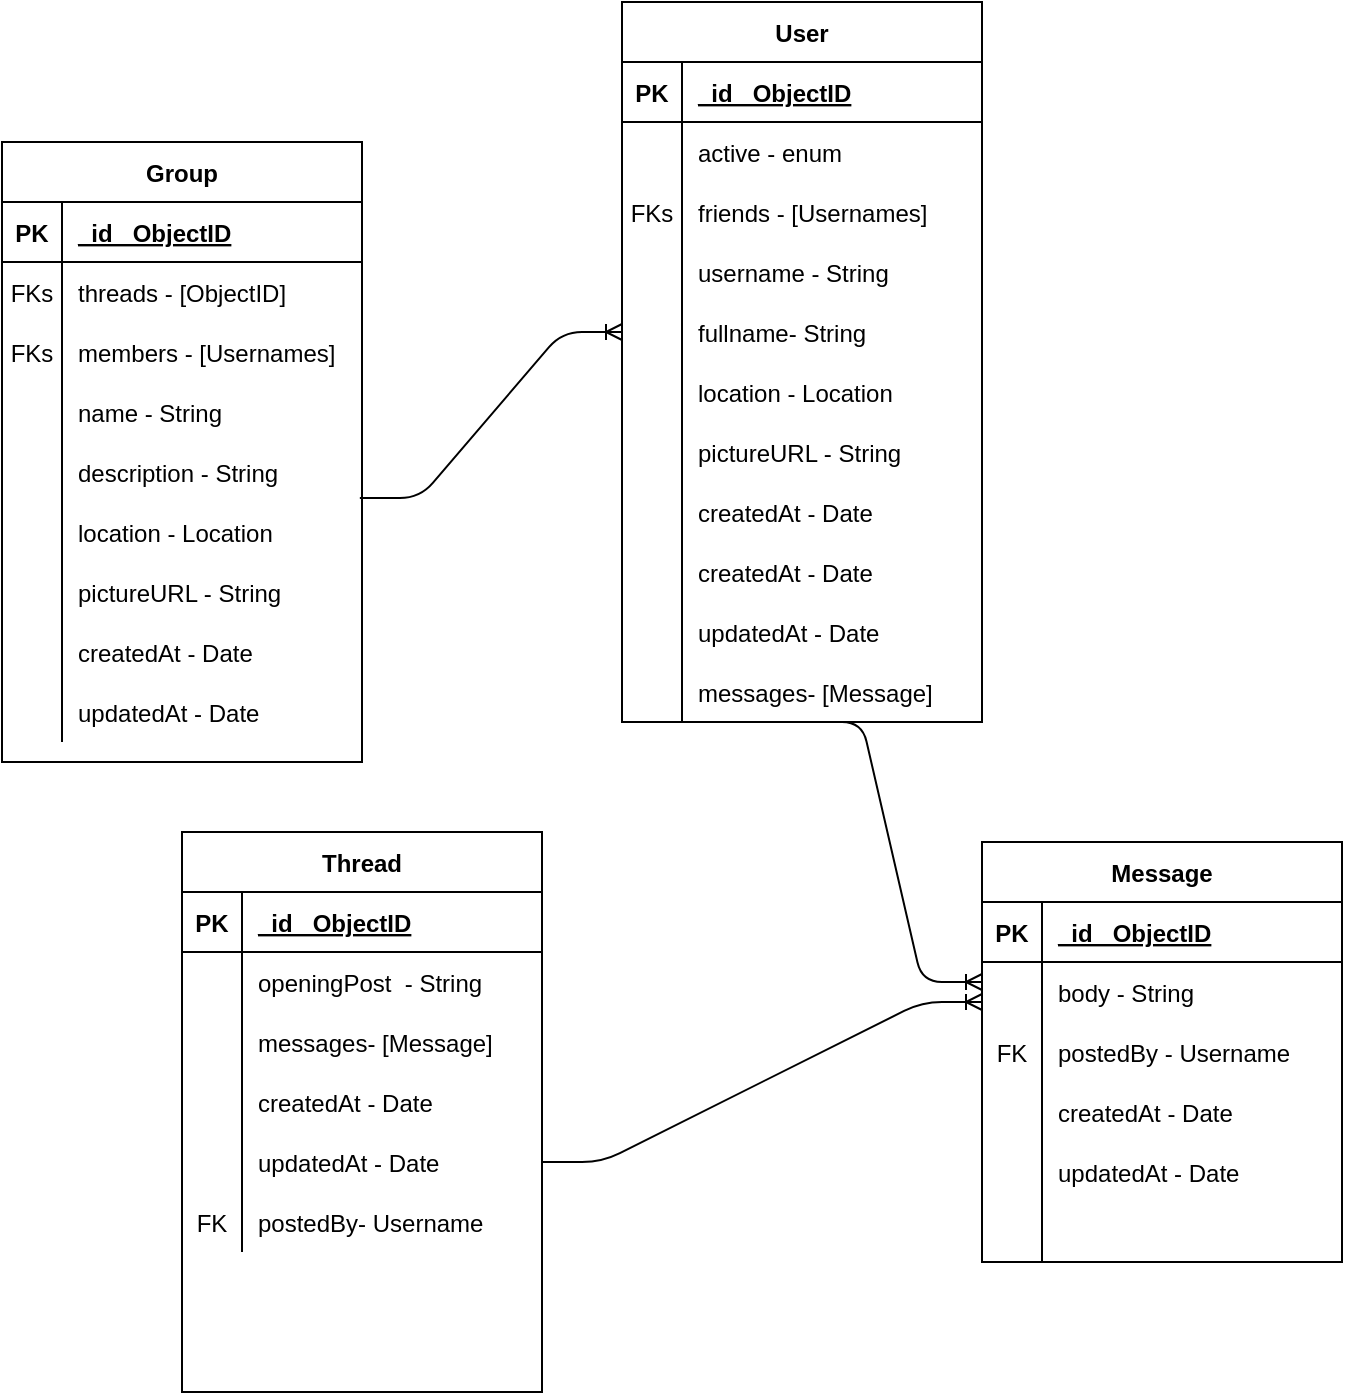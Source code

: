 <mxfile version="14.4.3" type="device"><diagram id="MwHKxe11C1ewT5rMlcyl" name="Page-1"><mxGraphModel dx="1662" dy="851" grid="1" gridSize="10" guides="1" tooltips="1" connect="1" arrows="1" fold="1" page="1" pageScale="1" pageWidth="827" pageHeight="1169" math="0" shadow="0"><root><mxCell id="0"/><mxCell id="1" parent="0"/><mxCell id="I4OSpHZ5wzzZOqAIPWtw-1" value="Group" style="shape=table;startSize=30;container=1;collapsible=1;childLayout=tableLayout;fixedRows=1;rowLines=0;fontStyle=1;align=center;resizeLast=1;" vertex="1" parent="1"><mxGeometry x="130" y="130" width="180" height="310" as="geometry"/></mxCell><mxCell id="I4OSpHZ5wzzZOqAIPWtw-2" value="" style="shape=partialRectangle;collapsible=0;dropTarget=0;pointerEvents=0;fillColor=none;top=0;left=0;bottom=1;right=0;points=[[0,0.5],[1,0.5]];portConstraint=eastwest;" vertex="1" parent="I4OSpHZ5wzzZOqAIPWtw-1"><mxGeometry y="30" width="180" height="30" as="geometry"/></mxCell><mxCell id="I4OSpHZ5wzzZOqAIPWtw-3" value="PK" style="shape=partialRectangle;connectable=0;fillColor=none;top=0;left=0;bottom=0;right=0;fontStyle=1;overflow=hidden;" vertex="1" parent="I4OSpHZ5wzzZOqAIPWtw-2"><mxGeometry width="30" height="30" as="geometry"/></mxCell><mxCell id="I4OSpHZ5wzzZOqAIPWtw-4" value="_id   ObjectID" style="shape=partialRectangle;connectable=0;fillColor=none;top=0;left=0;bottom=0;right=0;align=left;spacingLeft=6;fontStyle=5;overflow=hidden;" vertex="1" parent="I4OSpHZ5wzzZOqAIPWtw-2"><mxGeometry x="30" width="150" height="30" as="geometry"/></mxCell><mxCell id="I4OSpHZ5wzzZOqAIPWtw-5" value="" style="shape=partialRectangle;collapsible=0;dropTarget=0;pointerEvents=0;fillColor=none;top=0;left=0;bottom=0;right=0;points=[[0,0.5],[1,0.5]];portConstraint=eastwest;" vertex="1" parent="I4OSpHZ5wzzZOqAIPWtw-1"><mxGeometry y="60" width="180" height="30" as="geometry"/></mxCell><mxCell id="I4OSpHZ5wzzZOqAIPWtw-6" value="FKs" style="shape=partialRectangle;connectable=0;fillColor=none;top=0;left=0;bottom=0;right=0;editable=1;overflow=hidden;" vertex="1" parent="I4OSpHZ5wzzZOqAIPWtw-5"><mxGeometry width="30" height="30" as="geometry"/></mxCell><mxCell id="I4OSpHZ5wzzZOqAIPWtw-7" value="threads - [ObjectID] " style="shape=partialRectangle;connectable=0;fillColor=none;top=0;left=0;bottom=0;right=0;align=left;spacingLeft=6;overflow=hidden;" vertex="1" parent="I4OSpHZ5wzzZOqAIPWtw-5"><mxGeometry x="30" width="150" height="30" as="geometry"/></mxCell><mxCell id="I4OSpHZ5wzzZOqAIPWtw-8" value="" style="shape=partialRectangle;collapsible=0;dropTarget=0;pointerEvents=0;fillColor=none;top=0;left=0;bottom=0;right=0;points=[[0,0.5],[1,0.5]];portConstraint=eastwest;" vertex="1" parent="I4OSpHZ5wzzZOqAIPWtw-1"><mxGeometry y="90" width="180" height="30" as="geometry"/></mxCell><mxCell id="I4OSpHZ5wzzZOqAIPWtw-9" value="FKs" style="shape=partialRectangle;connectable=0;fillColor=none;top=0;left=0;bottom=0;right=0;editable=1;overflow=hidden;" vertex="1" parent="I4OSpHZ5wzzZOqAIPWtw-8"><mxGeometry width="30" height="30" as="geometry"/></mxCell><mxCell id="I4OSpHZ5wzzZOqAIPWtw-10" value="members - [Usernames]" style="shape=partialRectangle;connectable=0;fillColor=none;top=0;left=0;bottom=0;right=0;align=left;spacingLeft=6;overflow=hidden;" vertex="1" parent="I4OSpHZ5wzzZOqAIPWtw-8"><mxGeometry x="30" width="150" height="30" as="geometry"/></mxCell><mxCell id="I4OSpHZ5wzzZOqAIPWtw-11" value="" style="shape=partialRectangle;collapsible=0;dropTarget=0;pointerEvents=0;fillColor=none;top=0;left=0;bottom=0;right=0;points=[[0,0.5],[1,0.5]];portConstraint=eastwest;" vertex="1" parent="I4OSpHZ5wzzZOqAIPWtw-1"><mxGeometry y="120" width="180" height="30" as="geometry"/></mxCell><mxCell id="I4OSpHZ5wzzZOqAIPWtw-12" value="" style="shape=partialRectangle;connectable=0;fillColor=none;top=0;left=0;bottom=0;right=0;editable=1;overflow=hidden;" vertex="1" parent="I4OSpHZ5wzzZOqAIPWtw-11"><mxGeometry width="30" height="30" as="geometry"/></mxCell><mxCell id="I4OSpHZ5wzzZOqAIPWtw-13" value="name - String" style="shape=partialRectangle;connectable=0;fillColor=none;top=0;left=0;bottom=0;right=0;align=left;spacingLeft=6;overflow=hidden;" vertex="1" parent="I4OSpHZ5wzzZOqAIPWtw-11"><mxGeometry x="30" width="150" height="30" as="geometry"/></mxCell><mxCell id="I4OSpHZ5wzzZOqAIPWtw-17" value="" style="shape=partialRectangle;collapsible=0;dropTarget=0;pointerEvents=0;fillColor=none;top=0;left=0;bottom=0;right=0;points=[[0,0.5],[1,0.5]];portConstraint=eastwest;" vertex="1" parent="I4OSpHZ5wzzZOqAIPWtw-1"><mxGeometry y="150" width="180" height="30" as="geometry"/></mxCell><mxCell id="I4OSpHZ5wzzZOqAIPWtw-18" value="" style="shape=partialRectangle;connectable=0;fillColor=none;top=0;left=0;bottom=0;right=0;editable=1;overflow=hidden;" vertex="1" parent="I4OSpHZ5wzzZOqAIPWtw-17"><mxGeometry width="30" height="30" as="geometry"/></mxCell><mxCell id="I4OSpHZ5wzzZOqAIPWtw-19" value="description - String" style="shape=partialRectangle;connectable=0;fillColor=none;top=0;left=0;bottom=0;right=0;align=left;spacingLeft=6;overflow=hidden;" vertex="1" parent="I4OSpHZ5wzzZOqAIPWtw-17"><mxGeometry x="30" width="150" height="30" as="geometry"/></mxCell><mxCell id="I4OSpHZ5wzzZOqAIPWtw-20" value="" style="shape=partialRectangle;collapsible=0;dropTarget=0;pointerEvents=0;fillColor=none;top=0;left=0;bottom=0;right=0;points=[[0,0.5],[1,0.5]];portConstraint=eastwest;" vertex="1" parent="I4OSpHZ5wzzZOqAIPWtw-1"><mxGeometry y="180" width="180" height="30" as="geometry"/></mxCell><mxCell id="I4OSpHZ5wzzZOqAIPWtw-21" value="" style="shape=partialRectangle;connectable=0;fillColor=none;top=0;left=0;bottom=0;right=0;editable=1;overflow=hidden;" vertex="1" parent="I4OSpHZ5wzzZOqAIPWtw-20"><mxGeometry width="30" height="30" as="geometry"/></mxCell><mxCell id="I4OSpHZ5wzzZOqAIPWtw-22" value="location - Location" style="shape=partialRectangle;connectable=0;fillColor=none;top=0;left=0;bottom=0;right=0;align=left;spacingLeft=6;overflow=hidden;" vertex="1" parent="I4OSpHZ5wzzZOqAIPWtw-20"><mxGeometry x="30" width="150" height="30" as="geometry"/></mxCell><mxCell id="I4OSpHZ5wzzZOqAIPWtw-23" value="" style="shape=partialRectangle;collapsible=0;dropTarget=0;pointerEvents=0;fillColor=none;top=0;left=0;bottom=0;right=0;points=[[0,0.5],[1,0.5]];portConstraint=eastwest;" vertex="1" parent="I4OSpHZ5wzzZOqAIPWtw-1"><mxGeometry y="210" width="180" height="30" as="geometry"/></mxCell><mxCell id="I4OSpHZ5wzzZOqAIPWtw-24" value="" style="shape=partialRectangle;connectable=0;fillColor=none;top=0;left=0;bottom=0;right=0;editable=1;overflow=hidden;" vertex="1" parent="I4OSpHZ5wzzZOqAIPWtw-23"><mxGeometry width="30" height="30" as="geometry"/></mxCell><mxCell id="I4OSpHZ5wzzZOqAIPWtw-25" value="pictureURL - String" style="shape=partialRectangle;connectable=0;fillColor=none;top=0;left=0;bottom=0;right=0;align=left;spacingLeft=6;overflow=hidden;" vertex="1" parent="I4OSpHZ5wzzZOqAIPWtw-23"><mxGeometry x="30" width="150" height="30" as="geometry"/></mxCell><mxCell id="I4OSpHZ5wzzZOqAIPWtw-26" value="" style="shape=partialRectangle;collapsible=0;dropTarget=0;pointerEvents=0;fillColor=none;top=0;left=0;bottom=0;right=0;points=[[0,0.5],[1,0.5]];portConstraint=eastwest;" vertex="1" parent="I4OSpHZ5wzzZOqAIPWtw-1"><mxGeometry y="240" width="180" height="30" as="geometry"/></mxCell><mxCell id="I4OSpHZ5wzzZOqAIPWtw-27" value="" style="shape=partialRectangle;connectable=0;fillColor=none;top=0;left=0;bottom=0;right=0;editable=1;overflow=hidden;" vertex="1" parent="I4OSpHZ5wzzZOqAIPWtw-26"><mxGeometry width="30" height="30" as="geometry"/></mxCell><mxCell id="I4OSpHZ5wzzZOqAIPWtw-28" value="createdAt - Date" style="shape=partialRectangle;connectable=0;fillColor=none;top=0;left=0;bottom=0;right=0;align=left;spacingLeft=6;overflow=hidden;" vertex="1" parent="I4OSpHZ5wzzZOqAIPWtw-26"><mxGeometry x="30" width="150" height="30" as="geometry"/></mxCell><mxCell id="I4OSpHZ5wzzZOqAIPWtw-29" value="" style="shape=partialRectangle;collapsible=0;dropTarget=0;pointerEvents=0;fillColor=none;top=0;left=0;bottom=0;right=0;points=[[0,0.5],[1,0.5]];portConstraint=eastwest;" vertex="1" parent="I4OSpHZ5wzzZOqAIPWtw-1"><mxGeometry y="270" width="180" height="30" as="geometry"/></mxCell><mxCell id="I4OSpHZ5wzzZOqAIPWtw-30" value="" style="shape=partialRectangle;connectable=0;fillColor=none;top=0;left=0;bottom=0;right=0;editable=1;overflow=hidden;" vertex="1" parent="I4OSpHZ5wzzZOqAIPWtw-29"><mxGeometry width="30" height="30" as="geometry"/></mxCell><mxCell id="I4OSpHZ5wzzZOqAIPWtw-31" value="updatedAt - Date" style="shape=partialRectangle;connectable=0;fillColor=none;top=0;left=0;bottom=0;right=0;align=left;spacingLeft=6;overflow=hidden;" vertex="1" parent="I4OSpHZ5wzzZOqAIPWtw-29"><mxGeometry x="30" width="150" height="30" as="geometry"/></mxCell><mxCell id="I4OSpHZ5wzzZOqAIPWtw-32" value="User" style="shape=table;startSize=30;container=1;collapsible=1;childLayout=tableLayout;fixedRows=1;rowLines=0;fontStyle=1;align=center;resizeLast=1;" vertex="1" parent="1"><mxGeometry x="440" y="60" width="180" height="360" as="geometry"/></mxCell><mxCell id="I4OSpHZ5wzzZOqAIPWtw-33" value="" style="shape=partialRectangle;collapsible=0;dropTarget=0;pointerEvents=0;fillColor=none;top=0;left=0;bottom=1;right=0;points=[[0,0.5],[1,0.5]];portConstraint=eastwest;" vertex="1" parent="I4OSpHZ5wzzZOqAIPWtw-32"><mxGeometry y="30" width="180" height="30" as="geometry"/></mxCell><mxCell id="I4OSpHZ5wzzZOqAIPWtw-34" value="PK" style="shape=partialRectangle;connectable=0;fillColor=none;top=0;left=0;bottom=0;right=0;fontStyle=1;overflow=hidden;" vertex="1" parent="I4OSpHZ5wzzZOqAIPWtw-33"><mxGeometry width="30" height="30" as="geometry"/></mxCell><mxCell id="I4OSpHZ5wzzZOqAIPWtw-35" value="_id   ObjectID" style="shape=partialRectangle;connectable=0;fillColor=none;top=0;left=0;bottom=0;right=0;align=left;spacingLeft=6;fontStyle=5;overflow=hidden;" vertex="1" parent="I4OSpHZ5wzzZOqAIPWtw-33"><mxGeometry x="30" width="150" height="30" as="geometry"/></mxCell><mxCell id="I4OSpHZ5wzzZOqAIPWtw-36" value="" style="shape=partialRectangle;collapsible=0;dropTarget=0;pointerEvents=0;fillColor=none;top=0;left=0;bottom=0;right=0;points=[[0,0.5],[1,0.5]];portConstraint=eastwest;" vertex="1" parent="I4OSpHZ5wzzZOqAIPWtw-32"><mxGeometry y="60" width="180" height="30" as="geometry"/></mxCell><mxCell id="I4OSpHZ5wzzZOqAIPWtw-37" value="" style="shape=partialRectangle;connectable=0;fillColor=none;top=0;left=0;bottom=0;right=0;editable=1;overflow=hidden;" vertex="1" parent="I4OSpHZ5wzzZOqAIPWtw-36"><mxGeometry width="30" height="30" as="geometry"/></mxCell><mxCell id="I4OSpHZ5wzzZOqAIPWtw-38" value="active - enum " style="shape=partialRectangle;connectable=0;fillColor=none;top=0;left=0;bottom=0;right=0;align=left;spacingLeft=6;overflow=hidden;" vertex="1" parent="I4OSpHZ5wzzZOqAIPWtw-36"><mxGeometry x="30" width="150" height="30" as="geometry"/></mxCell><mxCell id="I4OSpHZ5wzzZOqAIPWtw-39" value="" style="shape=partialRectangle;collapsible=0;dropTarget=0;pointerEvents=0;fillColor=none;top=0;left=0;bottom=0;right=0;points=[[0,0.5],[1,0.5]];portConstraint=eastwest;" vertex="1" parent="I4OSpHZ5wzzZOqAIPWtw-32"><mxGeometry y="90" width="180" height="30" as="geometry"/></mxCell><mxCell id="I4OSpHZ5wzzZOqAIPWtw-40" value="FKs" style="shape=partialRectangle;connectable=0;fillColor=none;top=0;left=0;bottom=0;right=0;editable=1;overflow=hidden;" vertex="1" parent="I4OSpHZ5wzzZOqAIPWtw-39"><mxGeometry width="30" height="30" as="geometry"/></mxCell><mxCell id="I4OSpHZ5wzzZOqAIPWtw-41" value="friends - [Usernames]" style="shape=partialRectangle;connectable=0;fillColor=none;top=0;left=0;bottom=0;right=0;align=left;spacingLeft=6;overflow=hidden;" vertex="1" parent="I4OSpHZ5wzzZOqAIPWtw-39"><mxGeometry x="30" width="150" height="30" as="geometry"/></mxCell><mxCell id="I4OSpHZ5wzzZOqAIPWtw-42" value="" style="shape=partialRectangle;collapsible=0;dropTarget=0;pointerEvents=0;fillColor=none;top=0;left=0;bottom=0;right=0;points=[[0,0.5],[1,0.5]];portConstraint=eastwest;" vertex="1" parent="I4OSpHZ5wzzZOqAIPWtw-32"><mxGeometry y="120" width="180" height="30" as="geometry"/></mxCell><mxCell id="I4OSpHZ5wzzZOqAIPWtw-43" value="" style="shape=partialRectangle;connectable=0;fillColor=none;top=0;left=0;bottom=0;right=0;editable=1;overflow=hidden;" vertex="1" parent="I4OSpHZ5wzzZOqAIPWtw-42"><mxGeometry width="30" height="30" as="geometry"/></mxCell><mxCell id="I4OSpHZ5wzzZOqAIPWtw-44" value="username - String" style="shape=partialRectangle;connectable=0;fillColor=none;top=0;left=0;bottom=0;right=0;align=left;spacingLeft=6;overflow=hidden;" vertex="1" parent="I4OSpHZ5wzzZOqAIPWtw-42"><mxGeometry x="30" width="150" height="30" as="geometry"/></mxCell><mxCell id="I4OSpHZ5wzzZOqAIPWtw-45" value="" style="shape=partialRectangle;collapsible=0;dropTarget=0;pointerEvents=0;fillColor=none;top=0;left=0;bottom=0;right=0;points=[[0,0.5],[1,0.5]];portConstraint=eastwest;" vertex="1" parent="I4OSpHZ5wzzZOqAIPWtw-32"><mxGeometry y="150" width="180" height="30" as="geometry"/></mxCell><mxCell id="I4OSpHZ5wzzZOqAIPWtw-46" value="" style="shape=partialRectangle;connectable=0;fillColor=none;top=0;left=0;bottom=0;right=0;editable=1;overflow=hidden;" vertex="1" parent="I4OSpHZ5wzzZOqAIPWtw-45"><mxGeometry width="30" height="30" as="geometry"/></mxCell><mxCell id="I4OSpHZ5wzzZOqAIPWtw-47" value="fullname- String" style="shape=partialRectangle;connectable=0;fillColor=none;top=0;left=0;bottom=0;right=0;align=left;spacingLeft=6;overflow=hidden;" vertex="1" parent="I4OSpHZ5wzzZOqAIPWtw-45"><mxGeometry x="30" width="150" height="30" as="geometry"/></mxCell><mxCell id="I4OSpHZ5wzzZOqAIPWtw-48" value="" style="shape=partialRectangle;collapsible=0;dropTarget=0;pointerEvents=0;fillColor=none;top=0;left=0;bottom=0;right=0;points=[[0,0.5],[1,0.5]];portConstraint=eastwest;" vertex="1" parent="I4OSpHZ5wzzZOqAIPWtw-32"><mxGeometry y="180" width="180" height="30" as="geometry"/></mxCell><mxCell id="I4OSpHZ5wzzZOqAIPWtw-49" value="" style="shape=partialRectangle;connectable=0;fillColor=none;top=0;left=0;bottom=0;right=0;editable=1;overflow=hidden;" vertex="1" parent="I4OSpHZ5wzzZOqAIPWtw-48"><mxGeometry width="30" height="30" as="geometry"/></mxCell><mxCell id="I4OSpHZ5wzzZOqAIPWtw-50" value="location - Location" style="shape=partialRectangle;connectable=0;fillColor=none;top=0;left=0;bottom=0;right=0;align=left;spacingLeft=6;overflow=hidden;" vertex="1" parent="I4OSpHZ5wzzZOqAIPWtw-48"><mxGeometry x="30" width="150" height="30" as="geometry"/></mxCell><mxCell id="I4OSpHZ5wzzZOqAIPWtw-51" value="" style="shape=partialRectangle;collapsible=0;dropTarget=0;pointerEvents=0;fillColor=none;top=0;left=0;bottom=0;right=0;points=[[0,0.5],[1,0.5]];portConstraint=eastwest;" vertex="1" parent="I4OSpHZ5wzzZOqAIPWtw-32"><mxGeometry y="210" width="180" height="30" as="geometry"/></mxCell><mxCell id="I4OSpHZ5wzzZOqAIPWtw-52" value="" style="shape=partialRectangle;connectable=0;fillColor=none;top=0;left=0;bottom=0;right=0;editable=1;overflow=hidden;" vertex="1" parent="I4OSpHZ5wzzZOqAIPWtw-51"><mxGeometry width="30" height="30" as="geometry"/></mxCell><mxCell id="I4OSpHZ5wzzZOqAIPWtw-53" value="pictureURL - String" style="shape=partialRectangle;connectable=0;fillColor=none;top=0;left=0;bottom=0;right=0;align=left;spacingLeft=6;overflow=hidden;" vertex="1" parent="I4OSpHZ5wzzZOqAIPWtw-51"><mxGeometry x="30" width="150" height="30" as="geometry"/></mxCell><mxCell id="I4OSpHZ5wzzZOqAIPWtw-62" value="" style="shape=partialRectangle;collapsible=0;dropTarget=0;pointerEvents=0;fillColor=none;top=0;left=0;bottom=0;right=0;points=[[0,0.5],[1,0.5]];portConstraint=eastwest;" vertex="1" parent="I4OSpHZ5wzzZOqAIPWtw-32"><mxGeometry y="240" width="180" height="30" as="geometry"/></mxCell><mxCell id="I4OSpHZ5wzzZOqAIPWtw-63" value="" style="shape=partialRectangle;connectable=0;fillColor=none;top=0;left=0;bottom=0;right=0;editable=1;overflow=hidden;" vertex="1" parent="I4OSpHZ5wzzZOqAIPWtw-62"><mxGeometry width="30" height="30" as="geometry"/></mxCell><mxCell id="I4OSpHZ5wzzZOqAIPWtw-64" value="createdAt - Date" style="shape=partialRectangle;connectable=0;fillColor=none;top=0;left=0;bottom=0;right=0;align=left;spacingLeft=6;overflow=hidden;" vertex="1" parent="I4OSpHZ5wzzZOqAIPWtw-62"><mxGeometry x="30" width="150" height="30" as="geometry"/></mxCell><mxCell id="I4OSpHZ5wzzZOqAIPWtw-54" value="" style="shape=partialRectangle;collapsible=0;dropTarget=0;pointerEvents=0;fillColor=none;top=0;left=0;bottom=0;right=0;points=[[0,0.5],[1,0.5]];portConstraint=eastwest;" vertex="1" parent="I4OSpHZ5wzzZOqAIPWtw-32"><mxGeometry y="270" width="180" height="30" as="geometry"/></mxCell><mxCell id="I4OSpHZ5wzzZOqAIPWtw-55" value="" style="shape=partialRectangle;connectable=0;fillColor=none;top=0;left=0;bottom=0;right=0;editable=1;overflow=hidden;" vertex="1" parent="I4OSpHZ5wzzZOqAIPWtw-54"><mxGeometry width="30" height="30" as="geometry"/></mxCell><mxCell id="I4OSpHZ5wzzZOqAIPWtw-56" value="createdAt - Date" style="shape=partialRectangle;connectable=0;fillColor=none;top=0;left=0;bottom=0;right=0;align=left;spacingLeft=6;overflow=hidden;" vertex="1" parent="I4OSpHZ5wzzZOqAIPWtw-54"><mxGeometry x="30" width="150" height="30" as="geometry"/></mxCell><mxCell id="I4OSpHZ5wzzZOqAIPWtw-57" value="" style="shape=partialRectangle;collapsible=0;dropTarget=0;pointerEvents=0;fillColor=none;top=0;left=0;bottom=0;right=0;points=[[0,0.5],[1,0.5]];portConstraint=eastwest;" vertex="1" parent="I4OSpHZ5wzzZOqAIPWtw-32"><mxGeometry y="300" width="180" height="30" as="geometry"/></mxCell><mxCell id="I4OSpHZ5wzzZOqAIPWtw-58" value="" style="shape=partialRectangle;connectable=0;fillColor=none;top=0;left=0;bottom=0;right=0;editable=1;overflow=hidden;" vertex="1" parent="I4OSpHZ5wzzZOqAIPWtw-57"><mxGeometry width="30" height="30" as="geometry"/></mxCell><mxCell id="I4OSpHZ5wzzZOqAIPWtw-59" value="updatedAt - Date" style="shape=partialRectangle;connectable=0;fillColor=none;top=0;left=0;bottom=0;right=0;align=left;spacingLeft=6;overflow=hidden;" vertex="1" parent="I4OSpHZ5wzzZOqAIPWtw-57"><mxGeometry x="30" width="150" height="30" as="geometry"/></mxCell><mxCell id="I4OSpHZ5wzzZOqAIPWtw-120" value="" style="shape=partialRectangle;collapsible=0;dropTarget=0;pointerEvents=0;fillColor=none;top=0;left=0;bottom=0;right=0;points=[[0,0.5],[1,0.5]];portConstraint=eastwest;" vertex="1" parent="I4OSpHZ5wzzZOqAIPWtw-32"><mxGeometry y="330" width="180" height="30" as="geometry"/></mxCell><mxCell id="I4OSpHZ5wzzZOqAIPWtw-121" value="" style="shape=partialRectangle;connectable=0;fillColor=none;top=0;left=0;bottom=0;right=0;editable=1;overflow=hidden;" vertex="1" parent="I4OSpHZ5wzzZOqAIPWtw-120"><mxGeometry width="30" height="30" as="geometry"/></mxCell><mxCell id="I4OSpHZ5wzzZOqAIPWtw-122" value="messages- [Message]" style="shape=partialRectangle;connectable=0;fillColor=none;top=0;left=0;bottom=0;right=0;align=left;spacingLeft=6;overflow=hidden;" vertex="1" parent="I4OSpHZ5wzzZOqAIPWtw-120"><mxGeometry x="30" width="150" height="30" as="geometry"/></mxCell><mxCell id="I4OSpHZ5wzzZOqAIPWtw-60" value="" style="edgeStyle=entityRelationEdgeStyle;fontSize=12;html=1;endArrow=ERoneToMany;exitX=0.994;exitY=-0.067;exitDx=0;exitDy=0;exitPerimeter=0;entryX=0;entryY=0.5;entryDx=0;entryDy=0;" edge="1" parent="1" source="I4OSpHZ5wzzZOqAIPWtw-20" target="I4OSpHZ5wzzZOqAIPWtw-45"><mxGeometry width="100" height="100" relative="1" as="geometry"><mxPoint x="330" y="310" as="sourcePoint"/><mxPoint x="430" y="210" as="targetPoint"/></mxGeometry></mxCell><mxCell id="I4OSpHZ5wzzZOqAIPWtw-65" value="Thread" style="shape=table;startSize=30;container=1;collapsible=1;childLayout=tableLayout;fixedRows=1;rowLines=0;fontStyle=1;align=center;resizeLast=1;" vertex="1" parent="1"><mxGeometry x="220" y="475" width="180" height="280" as="geometry"/></mxCell><mxCell id="I4OSpHZ5wzzZOqAIPWtw-66" value="" style="shape=partialRectangle;collapsible=0;dropTarget=0;pointerEvents=0;fillColor=none;top=0;left=0;bottom=1;right=0;points=[[0,0.5],[1,0.5]];portConstraint=eastwest;" vertex="1" parent="I4OSpHZ5wzzZOqAIPWtw-65"><mxGeometry y="30" width="180" height="30" as="geometry"/></mxCell><mxCell id="I4OSpHZ5wzzZOqAIPWtw-67" value="PK" style="shape=partialRectangle;connectable=0;fillColor=none;top=0;left=0;bottom=0;right=0;fontStyle=1;overflow=hidden;" vertex="1" parent="I4OSpHZ5wzzZOqAIPWtw-66"><mxGeometry width="30" height="30" as="geometry"/></mxCell><mxCell id="I4OSpHZ5wzzZOqAIPWtw-68" value="_id   ObjectID" style="shape=partialRectangle;connectable=0;fillColor=none;top=0;left=0;bottom=0;right=0;align=left;spacingLeft=6;fontStyle=5;overflow=hidden;" vertex="1" parent="I4OSpHZ5wzzZOqAIPWtw-66"><mxGeometry x="30" width="150" height="30" as="geometry"/></mxCell><mxCell id="I4OSpHZ5wzzZOqAIPWtw-69" value="" style="shape=partialRectangle;collapsible=0;dropTarget=0;pointerEvents=0;fillColor=none;top=0;left=0;bottom=0;right=0;points=[[0,0.5],[1,0.5]];portConstraint=eastwest;" vertex="1" parent="I4OSpHZ5wzzZOqAIPWtw-65"><mxGeometry y="60" width="180" height="30" as="geometry"/></mxCell><mxCell id="I4OSpHZ5wzzZOqAIPWtw-70" value="" style="shape=partialRectangle;connectable=0;fillColor=none;top=0;left=0;bottom=0;right=0;editable=1;overflow=hidden;" vertex="1" parent="I4OSpHZ5wzzZOqAIPWtw-69"><mxGeometry width="30" height="30" as="geometry"/></mxCell><mxCell id="I4OSpHZ5wzzZOqAIPWtw-71" value="openingPost  - String" style="shape=partialRectangle;connectable=0;fillColor=none;top=0;left=0;bottom=0;right=0;align=left;spacingLeft=6;overflow=hidden;" vertex="1" parent="I4OSpHZ5wzzZOqAIPWtw-69"><mxGeometry x="30" width="150" height="30" as="geometry"/></mxCell><mxCell id="I4OSpHZ5wzzZOqAIPWtw-72" value="" style="shape=partialRectangle;collapsible=0;dropTarget=0;pointerEvents=0;fillColor=none;top=0;left=0;bottom=0;right=0;points=[[0,0.5],[1,0.5]];portConstraint=eastwest;" vertex="1" parent="I4OSpHZ5wzzZOqAIPWtw-65"><mxGeometry y="90" width="180" height="30" as="geometry"/></mxCell><mxCell id="I4OSpHZ5wzzZOqAIPWtw-73" value="" style="shape=partialRectangle;connectable=0;fillColor=none;top=0;left=0;bottom=0;right=0;editable=1;overflow=hidden;" vertex="1" parent="I4OSpHZ5wzzZOqAIPWtw-72"><mxGeometry width="30" height="30" as="geometry"/></mxCell><mxCell id="I4OSpHZ5wzzZOqAIPWtw-74" value="messages- [Message]" style="shape=partialRectangle;connectable=0;fillColor=none;top=0;left=0;bottom=0;right=0;align=left;spacingLeft=6;overflow=hidden;" vertex="1" parent="I4OSpHZ5wzzZOqAIPWtw-72"><mxGeometry x="30" width="150" height="30" as="geometry"/></mxCell><mxCell id="I4OSpHZ5wzzZOqAIPWtw-75" value="" style="shape=partialRectangle;collapsible=0;dropTarget=0;pointerEvents=0;fillColor=none;top=0;left=0;bottom=0;right=0;points=[[0,0.5],[1,0.5]];portConstraint=eastwest;" vertex="1" parent="I4OSpHZ5wzzZOqAIPWtw-65"><mxGeometry y="120" width="180" height="30" as="geometry"/></mxCell><mxCell id="I4OSpHZ5wzzZOqAIPWtw-76" value="" style="shape=partialRectangle;connectable=0;fillColor=none;top=0;left=0;bottom=0;right=0;editable=1;overflow=hidden;" vertex="1" parent="I4OSpHZ5wzzZOqAIPWtw-75"><mxGeometry width="30" height="30" as="geometry"/></mxCell><mxCell id="I4OSpHZ5wzzZOqAIPWtw-77" value="createdAt - Date" style="shape=partialRectangle;connectable=0;fillColor=none;top=0;left=0;bottom=0;right=0;align=left;spacingLeft=6;overflow=hidden;" vertex="1" parent="I4OSpHZ5wzzZOqAIPWtw-75"><mxGeometry x="30" width="150" height="30" as="geometry"/></mxCell><mxCell id="I4OSpHZ5wzzZOqAIPWtw-108" value="" style="shape=partialRectangle;collapsible=0;dropTarget=0;pointerEvents=0;fillColor=none;top=0;left=0;bottom=0;right=0;points=[[0,0.5],[1,0.5]];portConstraint=eastwest;" vertex="1" parent="I4OSpHZ5wzzZOqAIPWtw-65"><mxGeometry y="150" width="180" height="30" as="geometry"/></mxCell><mxCell id="I4OSpHZ5wzzZOqAIPWtw-109" value="" style="shape=partialRectangle;connectable=0;fillColor=none;top=0;left=0;bottom=0;right=0;editable=1;overflow=hidden;" vertex="1" parent="I4OSpHZ5wzzZOqAIPWtw-108"><mxGeometry width="30" height="30" as="geometry"/></mxCell><mxCell id="I4OSpHZ5wzzZOqAIPWtw-110" value="updatedAt - Date" style="shape=partialRectangle;connectable=0;fillColor=none;top=0;left=0;bottom=0;right=0;align=left;spacingLeft=6;overflow=hidden;" vertex="1" parent="I4OSpHZ5wzzZOqAIPWtw-108"><mxGeometry x="30" width="150" height="30" as="geometry"/></mxCell><mxCell id="I4OSpHZ5wzzZOqAIPWtw-111" value="" style="shape=partialRectangle;collapsible=0;dropTarget=0;pointerEvents=0;fillColor=none;top=0;left=0;bottom=0;right=0;points=[[0,0.5],[1,0.5]];portConstraint=eastwest;" vertex="1" parent="I4OSpHZ5wzzZOqAIPWtw-65"><mxGeometry y="180" width="180" height="30" as="geometry"/></mxCell><mxCell id="I4OSpHZ5wzzZOqAIPWtw-112" value="FK" style="shape=partialRectangle;connectable=0;fillColor=none;top=0;left=0;bottom=0;right=0;editable=1;overflow=hidden;" vertex="1" parent="I4OSpHZ5wzzZOqAIPWtw-111"><mxGeometry width="30" height="30" as="geometry"/></mxCell><mxCell id="I4OSpHZ5wzzZOqAIPWtw-113" value="postedBy- Username" style="shape=partialRectangle;connectable=0;fillColor=none;top=0;left=0;bottom=0;right=0;align=left;spacingLeft=6;overflow=hidden;" vertex="1" parent="I4OSpHZ5wzzZOqAIPWtw-111"><mxGeometry x="30" width="150" height="30" as="geometry"/></mxCell><mxCell id="I4OSpHZ5wzzZOqAIPWtw-91" value="Message" style="shape=table;startSize=30;container=1;collapsible=1;childLayout=tableLayout;fixedRows=1;rowLines=0;fontStyle=1;align=center;resizeLast=1;" vertex="1" parent="1"><mxGeometry x="620" y="480" width="180" height="210" as="geometry"><mxRectangle x="620" y="460" width="80" height="30" as="alternateBounds"/></mxGeometry></mxCell><mxCell id="I4OSpHZ5wzzZOqAIPWtw-92" value="" style="shape=partialRectangle;collapsible=0;dropTarget=0;pointerEvents=0;fillColor=none;top=0;left=0;bottom=1;right=0;points=[[0,0.5],[1,0.5]];portConstraint=eastwest;" vertex="1" parent="I4OSpHZ5wzzZOqAIPWtw-91"><mxGeometry y="30" width="180" height="30" as="geometry"/></mxCell><mxCell id="I4OSpHZ5wzzZOqAIPWtw-93" value="PK" style="shape=partialRectangle;connectable=0;fillColor=none;top=0;left=0;bottom=0;right=0;fontStyle=1;overflow=hidden;" vertex="1" parent="I4OSpHZ5wzzZOqAIPWtw-92"><mxGeometry width="30" height="30" as="geometry"/></mxCell><mxCell id="I4OSpHZ5wzzZOqAIPWtw-94" value="_id   ObjectID" style="shape=partialRectangle;connectable=0;fillColor=none;top=0;left=0;bottom=0;right=0;align=left;spacingLeft=6;fontStyle=5;overflow=hidden;" vertex="1" parent="I4OSpHZ5wzzZOqAIPWtw-92"><mxGeometry x="30" width="150" height="30" as="geometry"/></mxCell><mxCell id="I4OSpHZ5wzzZOqAIPWtw-95" value="" style="shape=partialRectangle;collapsible=0;dropTarget=0;pointerEvents=0;fillColor=none;top=0;left=0;bottom=0;right=0;points=[[0,0.5],[1,0.5]];portConstraint=eastwest;" vertex="1" parent="I4OSpHZ5wzzZOqAIPWtw-91"><mxGeometry y="60" width="180" height="30" as="geometry"/></mxCell><mxCell id="I4OSpHZ5wzzZOqAIPWtw-96" value="" style="shape=partialRectangle;connectable=0;fillColor=none;top=0;left=0;bottom=0;right=0;editable=1;overflow=hidden;" vertex="1" parent="I4OSpHZ5wzzZOqAIPWtw-95"><mxGeometry width="30" height="30" as="geometry"/></mxCell><mxCell id="I4OSpHZ5wzzZOqAIPWtw-97" value="body - String" style="shape=partialRectangle;connectable=0;fillColor=none;top=0;left=0;bottom=0;right=0;align=left;spacingLeft=6;overflow=hidden;" vertex="1" parent="I4OSpHZ5wzzZOqAIPWtw-95"><mxGeometry x="30" width="150" height="30" as="geometry"/></mxCell><mxCell id="I4OSpHZ5wzzZOqAIPWtw-98" value="" style="shape=partialRectangle;collapsible=0;dropTarget=0;pointerEvents=0;fillColor=none;top=0;left=0;bottom=0;right=0;points=[[0,0.5],[1,0.5]];portConstraint=eastwest;" vertex="1" parent="I4OSpHZ5wzzZOqAIPWtw-91"><mxGeometry y="90" width="180" height="30" as="geometry"/></mxCell><mxCell id="I4OSpHZ5wzzZOqAIPWtw-99" value="FK" style="shape=partialRectangle;connectable=0;fillColor=none;top=0;left=0;bottom=0;right=0;editable=1;overflow=hidden;" vertex="1" parent="I4OSpHZ5wzzZOqAIPWtw-98"><mxGeometry width="30" height="30" as="geometry"/></mxCell><mxCell id="I4OSpHZ5wzzZOqAIPWtw-100" value="postedBy - Username" style="shape=partialRectangle;connectable=0;fillColor=none;top=0;left=0;bottom=0;right=0;align=left;spacingLeft=6;overflow=hidden;" vertex="1" parent="I4OSpHZ5wzzZOqAIPWtw-98"><mxGeometry x="30" width="150" height="30" as="geometry"/></mxCell><mxCell id="I4OSpHZ5wzzZOqAIPWtw-117" value="" style="shape=partialRectangle;collapsible=0;dropTarget=0;pointerEvents=0;fillColor=none;top=0;left=0;bottom=0;right=0;points=[[0,0.5],[1,0.5]];portConstraint=eastwest;" vertex="1" parent="I4OSpHZ5wzzZOqAIPWtw-91"><mxGeometry y="120" width="180" height="30" as="geometry"/></mxCell><mxCell id="I4OSpHZ5wzzZOqAIPWtw-118" value="" style="shape=partialRectangle;connectable=0;fillColor=none;top=0;left=0;bottom=0;right=0;editable=1;overflow=hidden;" vertex="1" parent="I4OSpHZ5wzzZOqAIPWtw-117"><mxGeometry width="30" height="30" as="geometry"/></mxCell><mxCell id="I4OSpHZ5wzzZOqAIPWtw-119" value="createdAt - Date" style="shape=partialRectangle;connectable=0;fillColor=none;top=0;left=0;bottom=0;right=0;align=left;spacingLeft=6;overflow=hidden;" vertex="1" parent="I4OSpHZ5wzzZOqAIPWtw-117"><mxGeometry x="30" width="150" height="30" as="geometry"/></mxCell><mxCell id="I4OSpHZ5wzzZOqAIPWtw-114" value="" style="shape=partialRectangle;collapsible=0;dropTarget=0;pointerEvents=0;fillColor=none;top=0;left=0;bottom=0;right=0;points=[[0,0.5],[1,0.5]];portConstraint=eastwest;" vertex="1" parent="I4OSpHZ5wzzZOqAIPWtw-91"><mxGeometry y="150" width="180" height="30" as="geometry"/></mxCell><mxCell id="I4OSpHZ5wzzZOqAIPWtw-115" value="" style="shape=partialRectangle;connectable=0;fillColor=none;top=0;left=0;bottom=0;right=0;editable=1;overflow=hidden;" vertex="1" parent="I4OSpHZ5wzzZOqAIPWtw-114"><mxGeometry width="30" height="30" as="geometry"/></mxCell><mxCell id="I4OSpHZ5wzzZOqAIPWtw-116" value="updatedAt - Date" style="shape=partialRectangle;connectable=0;fillColor=none;top=0;left=0;bottom=0;right=0;align=left;spacingLeft=6;overflow=hidden;" vertex="1" parent="I4OSpHZ5wzzZOqAIPWtw-114"><mxGeometry x="30" width="150" height="30" as="geometry"/></mxCell><mxCell id="I4OSpHZ5wzzZOqAIPWtw-101" value="" style="shape=partialRectangle;collapsible=0;dropTarget=0;pointerEvents=0;fillColor=none;top=0;left=0;bottom=0;right=0;points=[[0,0.5],[1,0.5]];portConstraint=eastwest;" vertex="1" parent="I4OSpHZ5wzzZOqAIPWtw-91"><mxGeometry y="180" width="180" height="30" as="geometry"/></mxCell><mxCell id="I4OSpHZ5wzzZOqAIPWtw-102" value="" style="shape=partialRectangle;connectable=0;fillColor=none;top=0;left=0;bottom=0;right=0;editable=1;overflow=hidden;" vertex="1" parent="I4OSpHZ5wzzZOqAIPWtw-101"><mxGeometry width="30" height="30" as="geometry"/></mxCell><mxCell id="I4OSpHZ5wzzZOqAIPWtw-103" value="" style="shape=partialRectangle;connectable=0;fillColor=none;top=0;left=0;bottom=0;right=0;align=left;spacingLeft=6;overflow=hidden;" vertex="1" parent="I4OSpHZ5wzzZOqAIPWtw-101"><mxGeometry x="30" width="150" height="30" as="geometry"/></mxCell><mxCell id="I4OSpHZ5wzzZOqAIPWtw-104" value="" style="edgeStyle=entityRelationEdgeStyle;fontSize=12;html=1;endArrow=ERoneToMany;exitX=0.5;exitY=1;exitDx=0;exitDy=0;" edge="1" parent="1" source="I4OSpHZ5wzzZOqAIPWtw-32"><mxGeometry width="100" height="100" relative="1" as="geometry"><mxPoint x="540" y="410" as="sourcePoint"/><mxPoint x="620" y="550" as="targetPoint"/></mxGeometry></mxCell><mxCell id="I4OSpHZ5wzzZOqAIPWtw-107" value="" style="edgeStyle=entityRelationEdgeStyle;fontSize=12;html=1;endArrow=ERoneToMany;" edge="1" parent="1"><mxGeometry width="100" height="100" relative="1" as="geometry"><mxPoint x="400" y="640" as="sourcePoint"/><mxPoint x="620" y="560" as="targetPoint"/></mxGeometry></mxCell></root></mxGraphModel></diagram></mxfile>